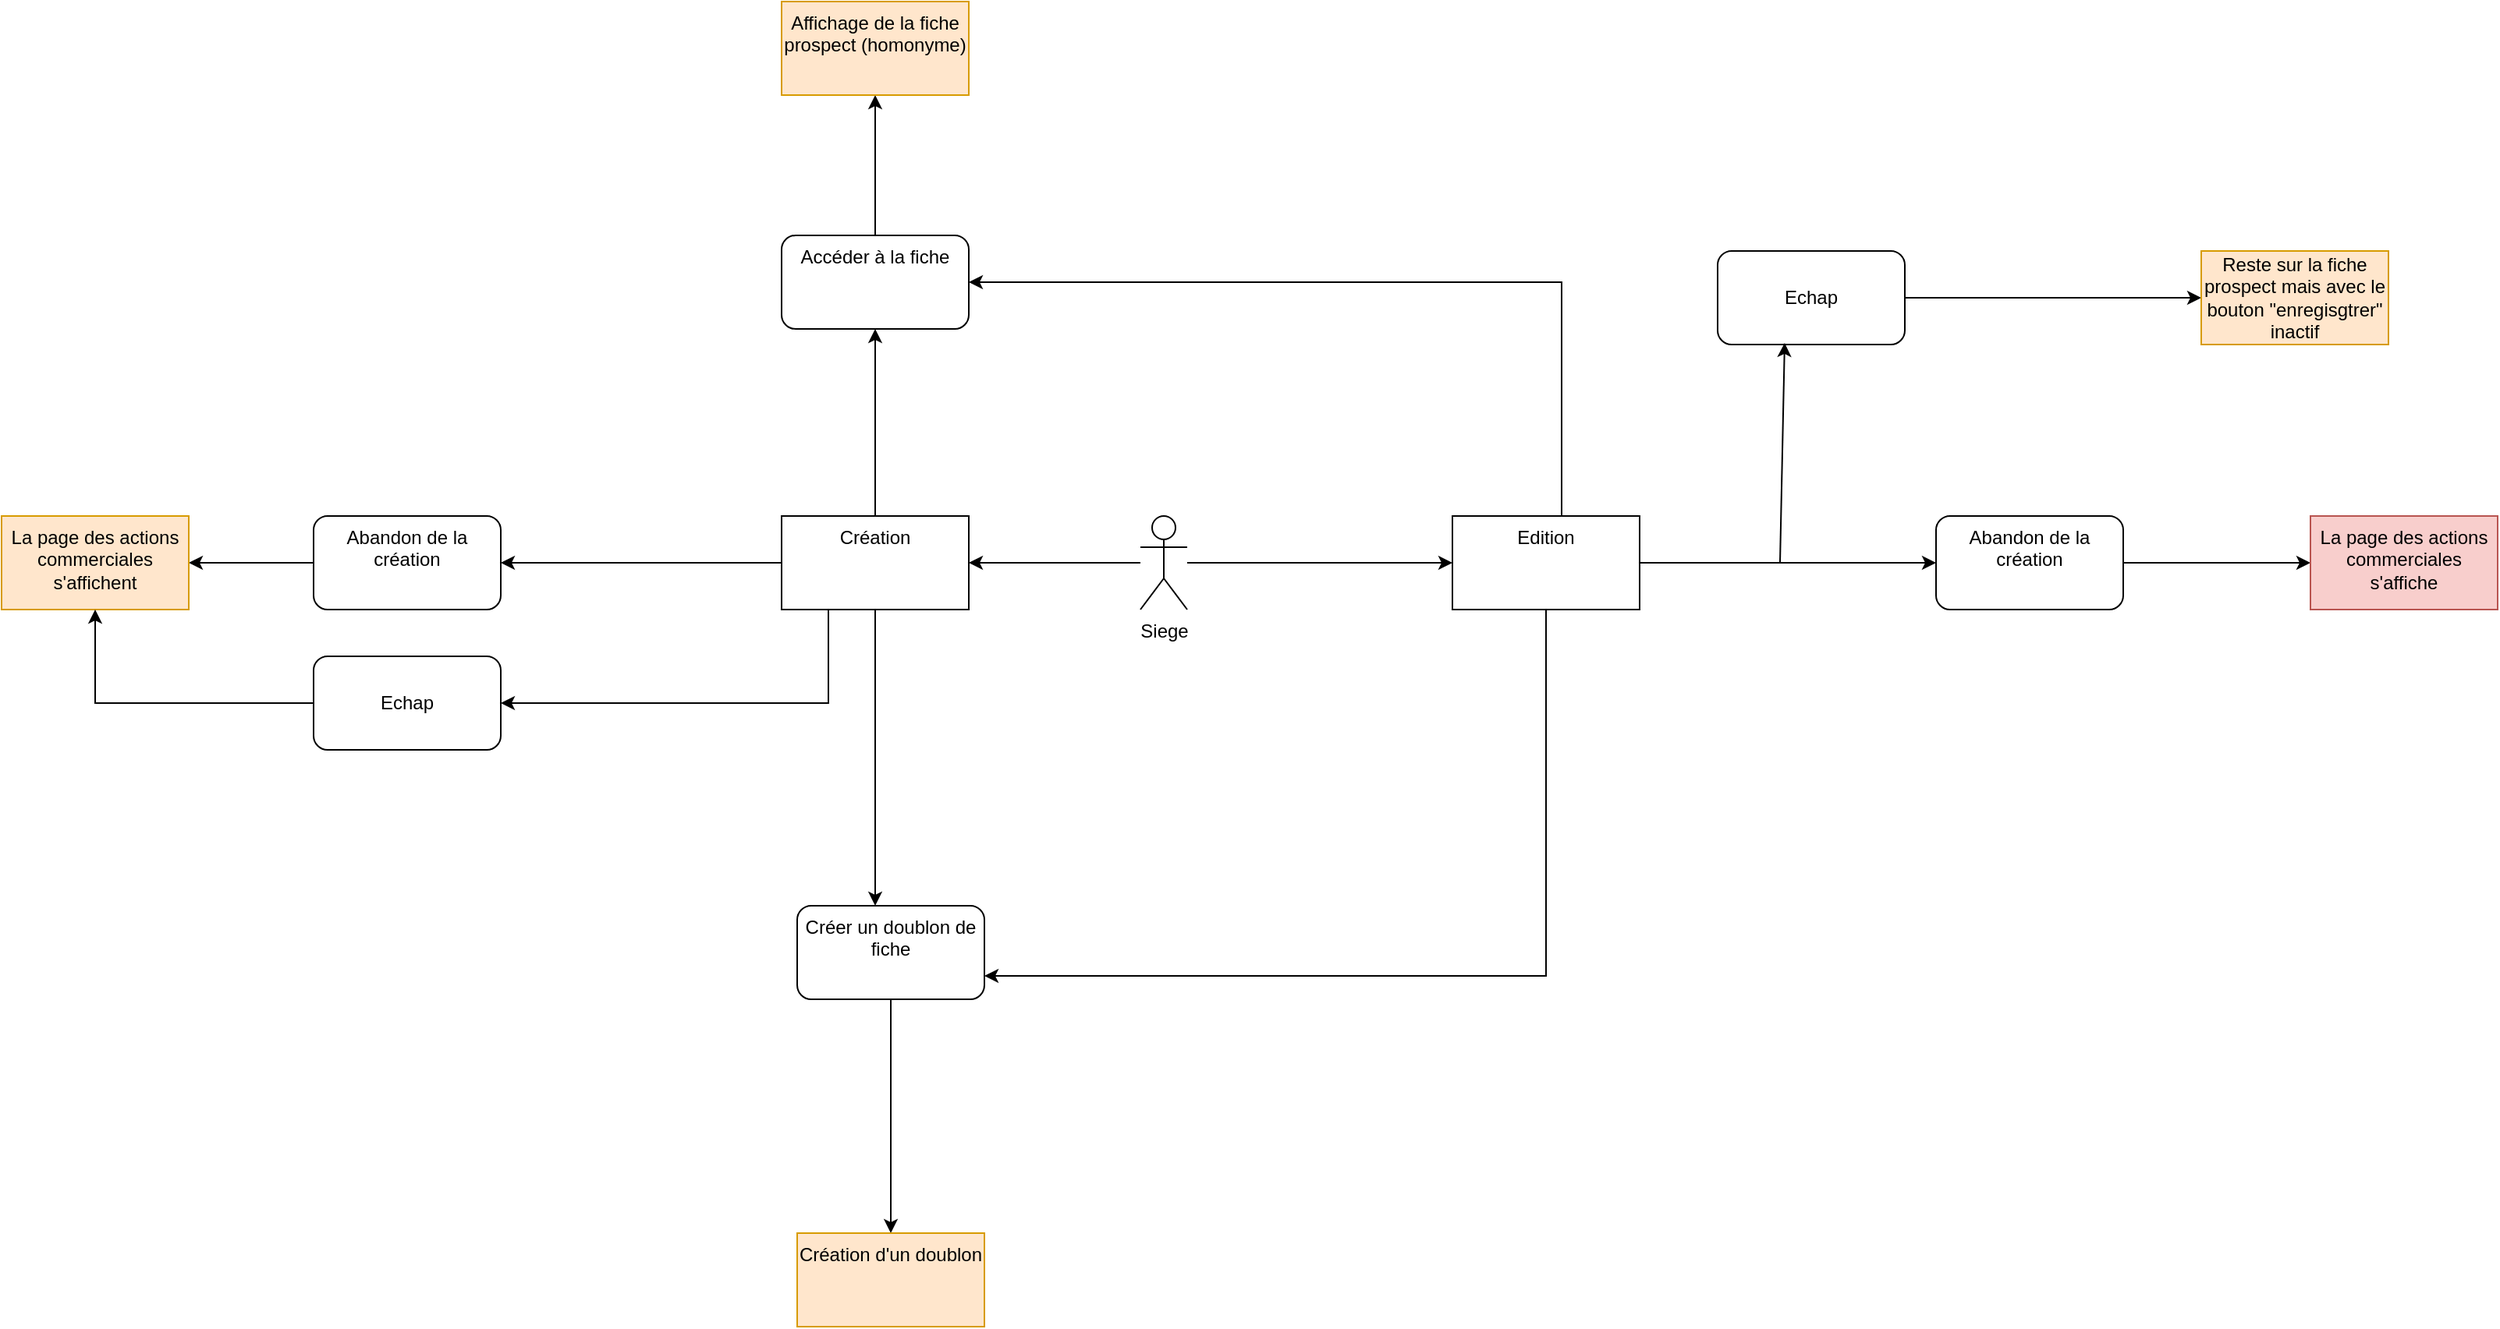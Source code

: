<mxfile version="14.9.6" type="device" pages="2"><diagram id="nUhlBN3nlnpmIKFHv11z" name="Utilisateur Siège"><mxGraphModel dx="2249" dy="1991" grid="1" gridSize="10" guides="1" tooltips="1" connect="1" arrows="1" fold="1" page="1" pageScale="1" pageWidth="827" pageHeight="1169" math="0" shadow="0"><root><mxCell id="0"/><mxCell id="1" parent="0"/><mxCell id="TPsgI__FVlBuJ_PGiYXZ-4" value="" style="edgeStyle=orthogonalEdgeStyle;rounded=0;orthogonalLoop=1;jettySize=auto;html=1;" parent="1" source="TPsgI__FVlBuJ_PGiYXZ-1" target="TPsgI__FVlBuJ_PGiYXZ-3" edge="1"><mxGeometry relative="1" as="geometry"/></mxCell><mxCell id="TPsgI__FVlBuJ_PGiYXZ-6" value="" style="edgeStyle=orthogonalEdgeStyle;rounded=0;orthogonalLoop=1;jettySize=auto;html=1;" parent="1" source="TPsgI__FVlBuJ_PGiYXZ-1" target="TPsgI__FVlBuJ_PGiYXZ-5" edge="1"><mxGeometry relative="1" as="geometry"/></mxCell><mxCell id="TPsgI__FVlBuJ_PGiYXZ-1" value="Siege" style="shape=umlActor;verticalLabelPosition=bottom;verticalAlign=top;html=1;outlineConnect=0;" parent="1" vertex="1"><mxGeometry x="240" y="100" width="30" height="60" as="geometry"/></mxCell><mxCell id="TPsgI__FVlBuJ_PGiYXZ-8" value="" style="edgeStyle=orthogonalEdgeStyle;rounded=0;orthogonalLoop=1;jettySize=auto;html=1;" parent="1" source="TPsgI__FVlBuJ_PGiYXZ-3" target="TPsgI__FVlBuJ_PGiYXZ-7" edge="1"><mxGeometry relative="1" as="geometry"><Array as="points"><mxPoint x="80" y="410"/></Array></mxGeometry></mxCell><mxCell id="TPsgI__FVlBuJ_PGiYXZ-10" value="" style="edgeStyle=orthogonalEdgeStyle;rounded=0;orthogonalLoop=1;jettySize=auto;html=1;" parent="1" source="TPsgI__FVlBuJ_PGiYXZ-3" target="TPsgI__FVlBuJ_PGiYXZ-9" edge="1"><mxGeometry relative="1" as="geometry"/></mxCell><mxCell id="TPsgI__FVlBuJ_PGiYXZ-12" value="" style="edgeStyle=orthogonalEdgeStyle;rounded=0;orthogonalLoop=1;jettySize=auto;html=1;" parent="1" source="TPsgI__FVlBuJ_PGiYXZ-3" target="TPsgI__FVlBuJ_PGiYXZ-11" edge="1"><mxGeometry relative="1" as="geometry"/></mxCell><mxCell id="TPsgI__FVlBuJ_PGiYXZ-3" value="Création" style="whiteSpace=wrap;html=1;verticalAlign=top;" parent="1" vertex="1"><mxGeometry x="10" y="100" width="120" height="60" as="geometry"/></mxCell><mxCell id="TPsgI__FVlBuJ_PGiYXZ-23" style="edgeStyle=orthogonalEdgeStyle;rounded=0;orthogonalLoop=1;jettySize=auto;html=1;entryX=1;entryY=0.5;entryDx=0;entryDy=0;startArrow=none;startFill=0;endArrow=classic;endFill=1;" parent="1" source="TPsgI__FVlBuJ_PGiYXZ-5" target="TPsgI__FVlBuJ_PGiYXZ-11" edge="1"><mxGeometry relative="1" as="geometry"><Array as="points"><mxPoint x="510" y="-50"/></Array></mxGeometry></mxCell><mxCell id="TPsgI__FVlBuJ_PGiYXZ-24" style="edgeStyle=orthogonalEdgeStyle;rounded=0;orthogonalLoop=1;jettySize=auto;html=1;entryX=1;entryY=0.75;entryDx=0;entryDy=0;startArrow=none;startFill=0;endArrow=classic;endFill=1;" parent="1" source="TPsgI__FVlBuJ_PGiYXZ-5" target="TPsgI__FVlBuJ_PGiYXZ-7" edge="1"><mxGeometry relative="1" as="geometry"><Array as="points"><mxPoint x="500" y="395"/></Array></mxGeometry></mxCell><mxCell id="TPsgI__FVlBuJ_PGiYXZ-26" value="" style="edgeStyle=orthogonalEdgeStyle;rounded=0;orthogonalLoop=1;jettySize=auto;html=1;startArrow=none;startFill=0;endArrow=classic;endFill=1;" parent="1" source="TPsgI__FVlBuJ_PGiYXZ-5" target="TPsgI__FVlBuJ_PGiYXZ-25" edge="1"><mxGeometry relative="1" as="geometry"/></mxCell><mxCell id="TPsgI__FVlBuJ_PGiYXZ-5" value="Edition" style="whiteSpace=wrap;html=1;verticalAlign=top;" parent="1" vertex="1"><mxGeometry x="440" y="100" width="120" height="60" as="geometry"/></mxCell><mxCell id="TPsgI__FVlBuJ_PGiYXZ-14" value="" style="edgeStyle=orthogonalEdgeStyle;rounded=0;orthogonalLoop=1;jettySize=auto;html=1;" parent="1" source="TPsgI__FVlBuJ_PGiYXZ-7" target="TPsgI__FVlBuJ_PGiYXZ-13" edge="1"><mxGeometry relative="1" as="geometry"/></mxCell><mxCell id="TPsgI__FVlBuJ_PGiYXZ-7" value="Créer un doublon de fiche" style="whiteSpace=wrap;html=1;verticalAlign=top;rounded=1;" parent="1" vertex="1"><mxGeometry x="20" y="350" width="120" height="60" as="geometry"/></mxCell><mxCell id="TPsgI__FVlBuJ_PGiYXZ-16" value="" style="edgeStyle=orthogonalEdgeStyle;rounded=0;orthogonalLoop=1;jettySize=auto;html=1;" parent="1" source="TPsgI__FVlBuJ_PGiYXZ-9" target="TPsgI__FVlBuJ_PGiYXZ-15" edge="1"><mxGeometry relative="1" as="geometry"/></mxCell><mxCell id="TPsgI__FVlBuJ_PGiYXZ-9" value="Abandon de la création" style="whiteSpace=wrap;html=1;verticalAlign=top;rounded=1;" parent="1" vertex="1"><mxGeometry x="-290" y="100" width="120" height="60" as="geometry"/></mxCell><mxCell id="TPsgI__FVlBuJ_PGiYXZ-18" value="" style="edgeStyle=orthogonalEdgeStyle;rounded=0;orthogonalLoop=1;jettySize=auto;html=1;" parent="1" source="TPsgI__FVlBuJ_PGiYXZ-11" target="TPsgI__FVlBuJ_PGiYXZ-17" edge="1"><mxGeometry relative="1" as="geometry"/></mxCell><mxCell id="TPsgI__FVlBuJ_PGiYXZ-11" value="Accéder à la fiche" style="whiteSpace=wrap;html=1;verticalAlign=top;rounded=1;" parent="1" vertex="1"><mxGeometry x="10" y="-80" width="120" height="60" as="geometry"/></mxCell><mxCell id="TPsgI__FVlBuJ_PGiYXZ-13" value="Création d'un doublon" style="whiteSpace=wrap;html=1;verticalAlign=top;fillColor=#ffe6cc;strokeColor=#d79b00;" parent="1" vertex="1"><mxGeometry x="20" y="560" width="120" height="60" as="geometry"/></mxCell><mxCell id="TPsgI__FVlBuJ_PGiYXZ-15" value="La page des actions commerciales s'affichent" style="whiteSpace=wrap;html=1;verticalAlign=top;fillColor=#ffe6cc;strokeColor=#d79b00;" parent="1" vertex="1"><mxGeometry x="-490" y="100" width="120" height="60" as="geometry"/></mxCell><mxCell id="TPsgI__FVlBuJ_PGiYXZ-17" value="Affichage de la fiche prospect (homonyme)" style="whiteSpace=wrap;html=1;verticalAlign=top;fillColor=#ffe6cc;strokeColor=#d79b00;" parent="1" vertex="1"><mxGeometry x="10" y="-230" width="120" height="60" as="geometry"/></mxCell><mxCell id="TPsgI__FVlBuJ_PGiYXZ-21" style="edgeStyle=orthogonalEdgeStyle;rounded=0;orthogonalLoop=1;jettySize=auto;html=1;entryX=0.5;entryY=1;entryDx=0;entryDy=0;" parent="1" source="TPsgI__FVlBuJ_PGiYXZ-20" target="TPsgI__FVlBuJ_PGiYXZ-15" edge="1"><mxGeometry relative="1" as="geometry"/></mxCell><mxCell id="TPsgI__FVlBuJ_PGiYXZ-22" style="edgeStyle=orthogonalEdgeStyle;rounded=0;orthogonalLoop=1;jettySize=auto;html=1;entryX=0.25;entryY=1;entryDx=0;entryDy=0;endArrow=none;endFill=0;startArrow=classic;startFill=1;" parent="1" source="TPsgI__FVlBuJ_PGiYXZ-20" target="TPsgI__FVlBuJ_PGiYXZ-3" edge="1"><mxGeometry relative="1" as="geometry"/></mxCell><mxCell id="TPsgI__FVlBuJ_PGiYXZ-20" value="Echap" style="rounded=1;whiteSpace=wrap;html=1;" parent="1" vertex="1"><mxGeometry x="-290" y="190" width="120" height="60" as="geometry"/></mxCell><mxCell id="TPsgI__FVlBuJ_PGiYXZ-28" value="" style="edgeStyle=orthogonalEdgeStyle;rounded=0;orthogonalLoop=1;jettySize=auto;html=1;startArrow=none;startFill=0;endArrow=classic;endFill=1;" parent="1" source="TPsgI__FVlBuJ_PGiYXZ-25" target="TPsgI__FVlBuJ_PGiYXZ-27" edge="1"><mxGeometry relative="1" as="geometry"/></mxCell><mxCell id="TPsgI__FVlBuJ_PGiYXZ-25" value="Abandon de la création" style="whiteSpace=wrap;html=1;verticalAlign=top;rounded=1;" parent="1" vertex="1"><mxGeometry x="750" y="100" width="120" height="60" as="geometry"/></mxCell><mxCell id="TPsgI__FVlBuJ_PGiYXZ-27" value="&lt;span&gt;La page des actions commerciales s'affiche&lt;/span&gt;" style="whiteSpace=wrap;html=1;verticalAlign=top;fillColor=#f8cecc;strokeColor=#b85450;" parent="1" vertex="1"><mxGeometry x="990" y="100" width="120" height="60" as="geometry"/></mxCell><mxCell id="TPsgI__FVlBuJ_PGiYXZ-32" value="" style="edgeStyle=orthogonalEdgeStyle;rounded=0;orthogonalLoop=1;jettySize=auto;html=1;startArrow=none;startFill=0;endArrow=classic;endFill=1;" parent="1" source="TPsgI__FVlBuJ_PGiYXZ-29" target="TPsgI__FVlBuJ_PGiYXZ-31" edge="1"><mxGeometry relative="1" as="geometry"/></mxCell><mxCell id="TPsgI__FVlBuJ_PGiYXZ-29" value="Echap" style="rounded=1;whiteSpace=wrap;html=1;" parent="1" vertex="1"><mxGeometry x="610" y="-70" width="120" height="60" as="geometry"/></mxCell><mxCell id="TPsgI__FVlBuJ_PGiYXZ-30" value="" style="endArrow=classic;html=1;entryX=0.358;entryY=0.983;entryDx=0;entryDy=0;entryPerimeter=0;" parent="1" edge="1" target="TPsgI__FVlBuJ_PGiYXZ-29"><mxGeometry width="50" height="50" relative="1" as="geometry"><mxPoint x="650" y="130" as="sourcePoint"/><mxPoint x="750" as="targetPoint"/></mxGeometry></mxCell><mxCell id="TPsgI__FVlBuJ_PGiYXZ-31" value="Reste sur la fiche prospect mais avec le bouton &quot;enregisgtrer&quot; inactif" style="whiteSpace=wrap;html=1;rounded=0;fillColor=#ffe6cc;strokeColor=#d79b00;" parent="1" vertex="1"><mxGeometry x="920" y="-70" width="120" height="60" as="geometry"/></mxCell></root></mxGraphModel></diagram><diagram id="2uWt1SidwQXMMpQKj75d" name="Utilisateur résidence"><mxGraphModel dx="2249" dy="822" grid="1" gridSize="10" guides="1" tooltips="1" connect="1" arrows="1" fold="1" page="1" pageScale="1" pageWidth="827" pageHeight="1169" math="0" shadow="0"><root><mxCell id="x9hQxZDZYCBr1s65DgRp-0"/><mxCell id="x9hQxZDZYCBr1s65DgRp-1" parent="x9hQxZDZYCBr1s65DgRp-0"/><mxCell id="Vc8xqgn4Syk4TDhusd1r-2" value="" style="edgeStyle=orthogonalEdgeStyle;rounded=0;orthogonalLoop=1;jettySize=auto;html=1;startArrow=none;startFill=0;endArrow=classic;endFill=1;" parent="x9hQxZDZYCBr1s65DgRp-1" source="Vc8xqgn4Syk4TDhusd1r-0" target="Vc8xqgn4Syk4TDhusd1r-1" edge="1"><mxGeometry relative="1" as="geometry"/></mxCell><mxCell id="Vc8xqgn4Syk4TDhusd1r-4" value="" style="edgeStyle=orthogonalEdgeStyle;rounded=0;orthogonalLoop=1;jettySize=auto;html=1;startArrow=none;startFill=0;endArrow=classic;endFill=1;" parent="x9hQxZDZYCBr1s65DgRp-1" source="Vc8xqgn4Syk4TDhusd1r-0" target="Vc8xqgn4Syk4TDhusd1r-3" edge="1"><mxGeometry relative="1" as="geometry"/></mxCell><mxCell id="Vc8xqgn4Syk4TDhusd1r-0" value="Résidence" style="shape=umlActor;verticalLabelPosition=bottom;verticalAlign=top;html=1;outlineConnect=0;" parent="x9hQxZDZYCBr1s65DgRp-1" vertex="1"><mxGeometry x="420" y="310" width="30" height="60" as="geometry"/></mxCell><mxCell id="Vc8xqgn4Syk4TDhusd1r-20" value="" style="edgeStyle=orthogonalEdgeStyle;rounded=0;orthogonalLoop=1;jettySize=auto;html=1;startArrow=none;startFill=0;endArrow=classic;endFill=1;" parent="x9hQxZDZYCBr1s65DgRp-1" source="Vc8xqgn4Syk4TDhusd1r-1" target="Vc8xqgn4Syk4TDhusd1r-19" edge="1"><mxGeometry relative="1" as="geometry"/></mxCell><mxCell id="Vc8xqgn4Syk4TDhusd1r-1" value="Edition" style="whiteSpace=wrap;html=1;verticalAlign=top;" parent="x9hQxZDZYCBr1s65DgRp-1" vertex="1"><mxGeometry x="485" y="310" width="120" height="60" as="geometry"/></mxCell><mxCell id="Vc8xqgn4Syk4TDhusd1r-6" value="" style="edgeStyle=orthogonalEdgeStyle;rounded=0;orthogonalLoop=1;jettySize=auto;html=1;startArrow=none;startFill=0;endArrow=classic;endFill=1;" parent="x9hQxZDZYCBr1s65DgRp-1" source="Vc8xqgn4Syk4TDhusd1r-3" target="Vc8xqgn4Syk4TDhusd1r-5" edge="1"><mxGeometry relative="1" as="geometry"/></mxCell><mxCell id="Vc8xqgn4Syk4TDhusd1r-3" value="Création" style="whiteSpace=wrap;html=1;verticalAlign=top;shadow=0;" parent="x9hQxZDZYCBr1s65DgRp-1" vertex="1"><mxGeometry x="265" y="310" width="120" height="60" as="geometry"/></mxCell><mxCell id="Vc8xqgn4Syk4TDhusd1r-8" value="" style="edgeStyle=orthogonalEdgeStyle;rounded=0;orthogonalLoop=1;jettySize=auto;html=1;startArrow=none;startFill=0;endArrow=classic;endFill=1;" parent="x9hQxZDZYCBr1s65DgRp-1" source="Vc8xqgn4Syk4TDhusd1r-5" target="Vc8xqgn4Syk4TDhusd1r-7" edge="1"><mxGeometry relative="1" as="geometry"/></mxCell><mxCell id="Vc8xqgn4Syk4TDhusd1r-10" value="" style="edgeStyle=orthogonalEdgeStyle;rounded=0;orthogonalLoop=1;jettySize=auto;html=1;startArrow=none;startFill=0;endArrow=classic;endFill=1;" parent="x9hQxZDZYCBr1s65DgRp-1" source="Vc8xqgn4Syk4TDhusd1r-5" target="Vc8xqgn4Syk4TDhusd1r-9" edge="1"><mxGeometry relative="1" as="geometry"/></mxCell><mxCell id="Vc8xqgn4Syk4TDhusd1r-5" value="Message alerte doublon" style="whiteSpace=wrap;html=1;verticalAlign=top;" parent="x9hQxZDZYCBr1s65DgRp-1" vertex="1"><mxGeometry x="65" y="310" width="120" height="60" as="geometry"/></mxCell><mxCell id="Vc8xqgn4Syk4TDhusd1r-27" style="edgeStyle=orthogonalEdgeStyle;rounded=0;orthogonalLoop=1;jettySize=auto;html=1;entryX=0;entryY=0.5;entryDx=0;entryDy=0;startArrow=none;startFill=0;endArrow=classic;endFill=1;" parent="x9hQxZDZYCBr1s65DgRp-1" source="Vc8xqgn4Syk4TDhusd1r-7" target="Vc8xqgn4Syk4TDhusd1r-25" edge="1"><mxGeometry relative="1" as="geometry"><Array as="points"><mxPoint x="125" y="60"/></Array></mxGeometry></mxCell><mxCell id="Vc8xqgn4Syk4TDhusd1r-7" value="Echap" style="whiteSpace=wrap;html=1;verticalAlign=top;rounded=1;" parent="x9hQxZDZYCBr1s65DgRp-1" vertex="1"><mxGeometry x="65" y="170" width="120" height="60" as="geometry"/></mxCell><mxCell id="8ncRc4ycNiOSYvL1UOFf-4" value="" style="edgeStyle=orthogonalEdgeStyle;rounded=0;orthogonalLoop=1;jettySize=auto;html=1;" edge="1" parent="x9hQxZDZYCBr1s65DgRp-1" source="Vc8xqgn4Syk4TDhusd1r-9" target="8ncRc4ycNiOSYvL1UOFf-3"><mxGeometry relative="1" as="geometry"/></mxCell><mxCell id="Vc8xqgn4Syk4TDhusd1r-9" value="Continuer" style="whiteSpace=wrap;html=1;verticalAlign=top;rounded=1;" parent="x9hQxZDZYCBr1s65DgRp-1" vertex="1"><mxGeometry x="65" y="450" width="120" height="60" as="geometry"/></mxCell><mxCell id="8ncRc4ycNiOSYvL1UOFf-9" style="edgeStyle=orthogonalEdgeStyle;rounded=0;orthogonalLoop=1;jettySize=auto;html=1;entryX=0.583;entryY=1.017;entryDx=0;entryDy=0;entryPerimeter=0;" edge="1" parent="x9hQxZDZYCBr1s65DgRp-1" source="Vc8xqgn4Syk4TDhusd1r-11" target="Vc8xqgn4Syk4TDhusd1r-15"><mxGeometry relative="1" as="geometry"/></mxCell><mxCell id="Vc8xqgn4Syk4TDhusd1r-11" value="Accéder à la fiche" style="whiteSpace=wrap;html=1;verticalAlign=top;rounded=1;" parent="x9hQxZDZYCBr1s65DgRp-1" vertex="1"><mxGeometry x="-240" y="300" width="120" height="60" as="geometry"/></mxCell><mxCell id="8ncRc4ycNiOSYvL1UOFf-13" style="edgeStyle=orthogonalEdgeStyle;rounded=0;orthogonalLoop=1;jettySize=auto;html=1;entryX=0.608;entryY=0;entryDx=0;entryDy=0;entryPerimeter=0;" edge="1" parent="x9hQxZDZYCBr1s65DgRp-1" source="Vc8xqgn4Syk4TDhusd1r-13" target="Vc8xqgn4Syk4TDhusd1r-17"><mxGeometry relative="1" as="geometry"/></mxCell><mxCell id="Vc8xqgn4Syk4TDhusd1r-13" value="Abandon de la création" style="whiteSpace=wrap;html=1;verticalAlign=top;rounded=1;" parent="x9hQxZDZYCBr1s65DgRp-1" vertex="1"><mxGeometry x="-460" y="450" width="120" height="60" as="geometry"/></mxCell><mxCell id="Vc8xqgn4Syk4TDhusd1r-15" value="La fiche prospect du doublon (homonyme) s'affiche" style="whiteSpace=wrap;html=1;verticalAlign=top;fillColor=#ffe6cc;strokeColor=#d79b00;" parent="x9hQxZDZYCBr1s65DgRp-1" vertex="1"><mxGeometry x="-250" y="160" width="120" height="60" as="geometry"/></mxCell><mxCell id="Vc8xqgn4Syk4TDhusd1r-17" value="Accès la page d'action commerciale" style="whiteSpace=wrap;html=1;verticalAlign=top;fillColor=#f8cecc;strokeColor=#b85450;" parent="x9hQxZDZYCBr1s65DgRp-1" vertex="1"><mxGeometry x="-473" y="620" width="120" height="60" as="geometry"/></mxCell><mxCell id="Vc8xqgn4Syk4TDhusd1r-22" value="" style="edgeStyle=orthogonalEdgeStyle;rounded=0;orthogonalLoop=1;jettySize=auto;html=1;startArrow=none;startFill=0;endArrow=classic;endFill=1;" parent="x9hQxZDZYCBr1s65DgRp-1" source="Vc8xqgn4Syk4TDhusd1r-19" target="Vc8xqgn4Syk4TDhusd1r-21" edge="1"><mxGeometry relative="1" as="geometry"/></mxCell><mxCell id="Vc8xqgn4Syk4TDhusd1r-24" value="" style="edgeStyle=orthogonalEdgeStyle;rounded=0;orthogonalLoop=1;jettySize=auto;html=1;startArrow=none;startFill=0;endArrow=classic;endFill=1;" parent="x9hQxZDZYCBr1s65DgRp-1" source="Vc8xqgn4Syk4TDhusd1r-19" target="Vc8xqgn4Syk4TDhusd1r-23" edge="1"><mxGeometry relative="1" as="geometry"/></mxCell><mxCell id="Vc8xqgn4Syk4TDhusd1r-19" value="Message alerte doublon" style="whiteSpace=wrap;html=1;verticalAlign=top;" parent="x9hQxZDZYCBr1s65DgRp-1" vertex="1"><mxGeometry x="685" y="310" width="120" height="60" as="geometry"/></mxCell><mxCell id="Vc8xqgn4Syk4TDhusd1r-26" value="" style="edgeStyle=orthogonalEdgeStyle;rounded=0;orthogonalLoop=1;jettySize=auto;html=1;startArrow=none;startFill=0;endArrow=classic;endFill=1;" parent="x9hQxZDZYCBr1s65DgRp-1" source="Vc8xqgn4Syk4TDhusd1r-21" target="Vc8xqgn4Syk4TDhusd1r-25" edge="1"><mxGeometry relative="1" as="geometry"/></mxCell><mxCell id="Vc8xqgn4Syk4TDhusd1r-21" value="Echap" style="whiteSpace=wrap;html=1;verticalAlign=top;rounded=1;" parent="x9hQxZDZYCBr1s65DgRp-1" vertex="1"><mxGeometry x="685" y="170" width="120" height="60" as="geometry"/></mxCell><mxCell id="Vc8xqgn4Syk4TDhusd1r-29" value="" style="edgeStyle=orthogonalEdgeStyle;rounded=0;orthogonalLoop=1;jettySize=auto;html=1;startArrow=none;startFill=0;endArrow=classic;endFill=1;" parent="x9hQxZDZYCBr1s65DgRp-1" source="Vc8xqgn4Syk4TDhusd1r-23" target="Vc8xqgn4Syk4TDhusd1r-28" edge="1"><mxGeometry relative="1" as="geometry"/></mxCell><mxCell id="Vc8xqgn4Syk4TDhusd1r-23" value="Continuer" style="whiteSpace=wrap;html=1;verticalAlign=top;" parent="x9hQxZDZYCBr1s65DgRp-1" vertex="1"><mxGeometry x="685" y="450" width="120" height="60" as="geometry"/></mxCell><mxCell id="Vc8xqgn4Syk4TDhusd1r-25" value="Accéder à la page commerciale" style="whiteSpace=wrap;html=1;verticalAlign=top;fillColor=#f8cecc;strokeColor=#b85450;" parent="x9hQxZDZYCBr1s65DgRp-1" vertex="1"><mxGeometry x="685" y="30" width="120" height="60" as="geometry"/></mxCell><mxCell id="Vc8xqgn4Syk4TDhusd1r-31" value="" style="edgeStyle=orthogonalEdgeStyle;rounded=0;orthogonalLoop=1;jettySize=auto;html=1;startArrow=none;startFill=0;endArrow=classic;endFill=1;" parent="x9hQxZDZYCBr1s65DgRp-1" source="Vc8xqgn4Syk4TDhusd1r-28" target="Vc8xqgn4Syk4TDhusd1r-30" edge="1"><mxGeometry relative="1" as="geometry"/></mxCell><mxCell id="Vc8xqgn4Syk4TDhusd1r-37" value="" style="edgeStyle=orthogonalEdgeStyle;rounded=0;orthogonalLoop=1;jettySize=auto;html=1;startArrow=none;startFill=0;endArrow=classic;endFill=1;" parent="x9hQxZDZYCBr1s65DgRp-1" source="Vc8xqgn4Syk4TDhusd1r-28" target="Vc8xqgn4Syk4TDhusd1r-36" edge="1"><mxGeometry relative="1" as="geometry"/></mxCell><mxCell id="Vc8xqgn4Syk4TDhusd1r-41" value="" style="edgeStyle=orthogonalEdgeStyle;rounded=0;orthogonalLoop=1;jettySize=auto;html=1;startArrow=none;startFill=0;endArrow=classic;endFill=1;" parent="x9hQxZDZYCBr1s65DgRp-1" source="Vc8xqgn4Syk4TDhusd1r-28" target="Vc8xqgn4Syk4TDhusd1r-40" edge="1"><mxGeometry relative="1" as="geometry"/></mxCell><mxCell id="Vc8xqgn4Syk4TDhusd1r-28" value="Résultat de recherche" style="whiteSpace=wrap;html=1;verticalAlign=top;" parent="x9hQxZDZYCBr1s65DgRp-1" vertex="1"><mxGeometry x="685" y="590" width="120" height="60" as="geometry"/></mxCell><mxCell id="Vc8xqgn4Syk4TDhusd1r-33" style="edgeStyle=orthogonalEdgeStyle;rounded=0;orthogonalLoop=1;jettySize=auto;html=1;startArrow=none;startFill=0;endArrow=classic;endFill=1;" parent="x9hQxZDZYCBr1s65DgRp-1" source="Vc8xqgn4Syk4TDhusd1r-30" target="Vc8xqgn4Syk4TDhusd1r-32" edge="1"><mxGeometry relative="1" as="geometry"/></mxCell><mxCell id="Vc8xqgn4Syk4TDhusd1r-30" value="Accéder à la fiche" style="whiteSpace=wrap;html=1;verticalAlign=top;rounded=1;" parent="x9hQxZDZYCBr1s65DgRp-1" vertex="1"><mxGeometry x="470" y="590" width="120" height="60" as="geometry"/></mxCell><mxCell id="Vc8xqgn4Syk4TDhusd1r-32" value="La fiche prospect du doublon (homonyme) s'affiche" style="whiteSpace=wrap;html=1;verticalAlign=top;fillColor=#ffe6cc;strokeColor=#d79b00;" parent="x9hQxZDZYCBr1s65DgRp-1" vertex="1"><mxGeometry x="470" y="860" width="120" height="60" as="geometry"/></mxCell><mxCell id="Vc8xqgn4Syk4TDhusd1r-39" value="" style="edgeStyle=orthogonalEdgeStyle;rounded=0;orthogonalLoop=1;jettySize=auto;html=1;startArrow=none;startFill=0;endArrow=classic;endFill=1;" parent="x9hQxZDZYCBr1s65DgRp-1" source="Vc8xqgn4Syk4TDhusd1r-36" target="Vc8xqgn4Syk4TDhusd1r-38" edge="1"><mxGeometry relative="1" as="geometry"/></mxCell><mxCell id="Vc8xqgn4Syk4TDhusd1r-36" value="Abandon de la création&amp;nbsp;&amp;nbsp;" style="whiteSpace=wrap;html=1;verticalAlign=top;rounded=1;" parent="x9hQxZDZYCBr1s65DgRp-1" vertex="1"><mxGeometry x="885" y="590" width="120" height="60" as="geometry"/></mxCell><mxCell id="Vc8xqgn4Syk4TDhusd1r-38" value="La page d'action commerciale s'affiche" style="whiteSpace=wrap;html=1;verticalAlign=top;fillColor=#f8cecc;strokeColor=#b85450;" parent="x9hQxZDZYCBr1s65DgRp-1" vertex="1"><mxGeometry x="1085" y="590" width="120" height="60" as="geometry"/></mxCell><mxCell id="Vc8xqgn4Syk4TDhusd1r-42" style="edgeStyle=orthogonalEdgeStyle;rounded=0;orthogonalLoop=1;jettySize=auto;html=1;entryX=0.5;entryY=1;entryDx=0;entryDy=0;startArrow=none;startFill=0;endArrow=classic;endFill=1;" parent="x9hQxZDZYCBr1s65DgRp-1" source="Vc8xqgn4Syk4TDhusd1r-40" target="Vc8xqgn4Syk4TDhusd1r-38" edge="1"><mxGeometry relative="1" as="geometry"/></mxCell><mxCell id="Vc8xqgn4Syk4TDhusd1r-40" value="Echap" style="whiteSpace=wrap;html=1;verticalAlign=top;rounded=1;" parent="x9hQxZDZYCBr1s65DgRp-1" vertex="1"><mxGeometry x="685" y="730" width="120" height="60" as="geometry"/></mxCell><mxCell id="8ncRc4ycNiOSYvL1UOFf-12" style="edgeStyle=orthogonalEdgeStyle;rounded=0;orthogonalLoop=1;jettySize=auto;html=1;entryX=1;entryY=0.5;entryDx=0;entryDy=0;" edge="1" parent="x9hQxZDZYCBr1s65DgRp-1" source="8ncRc4ycNiOSYvL1UOFf-1" target="Vc8xqgn4Syk4TDhusd1r-17"><mxGeometry relative="1" as="geometry"/></mxCell><mxCell id="8ncRc4ycNiOSYvL1UOFf-1" value="Echap" style="whiteSpace=wrap;html=1;verticalAlign=top;rounded=1;" vertex="1" parent="x9hQxZDZYCBr1s65DgRp-1"><mxGeometry x="-230" y="620" width="120" height="60" as="geometry"/></mxCell><mxCell id="8ncRc4ycNiOSYvL1UOFf-8" style="edgeStyle=orthogonalEdgeStyle;rounded=0;orthogonalLoop=1;jettySize=auto;html=1;" edge="1" parent="x9hQxZDZYCBr1s65DgRp-1" source="8ncRc4ycNiOSYvL1UOFf-3" target="Vc8xqgn4Syk4TDhusd1r-11"><mxGeometry relative="1" as="geometry"><Array as="points"><mxPoint x="-180" y="420"/><mxPoint x="-180" y="420"/></Array></mxGeometry></mxCell><mxCell id="8ncRc4ycNiOSYvL1UOFf-10" style="edgeStyle=orthogonalEdgeStyle;rounded=0;orthogonalLoop=1;jettySize=auto;html=1;" edge="1" parent="x9hQxZDZYCBr1s65DgRp-1" source="8ncRc4ycNiOSYvL1UOFf-3" target="Vc8xqgn4Syk4TDhusd1r-13"><mxGeometry relative="1" as="geometry"/></mxCell><mxCell id="8ncRc4ycNiOSYvL1UOFf-11" style="edgeStyle=orthogonalEdgeStyle;rounded=0;orthogonalLoop=1;jettySize=auto;html=1;entryX=0.5;entryY=0;entryDx=0;entryDy=0;" edge="1" parent="x9hQxZDZYCBr1s65DgRp-1" source="8ncRc4ycNiOSYvL1UOFf-3" target="8ncRc4ycNiOSYvL1UOFf-1"><mxGeometry relative="1" as="geometry"/></mxCell><mxCell id="8ncRc4ycNiOSYvL1UOFf-3" value="Résultat de recherche" style="whiteSpace=wrap;html=1;verticalAlign=top;" vertex="1" parent="x9hQxZDZYCBr1s65DgRp-1"><mxGeometry x="-230" y="450" width="120" height="60" as="geometry"/></mxCell></root></mxGraphModel></diagram></mxfile>